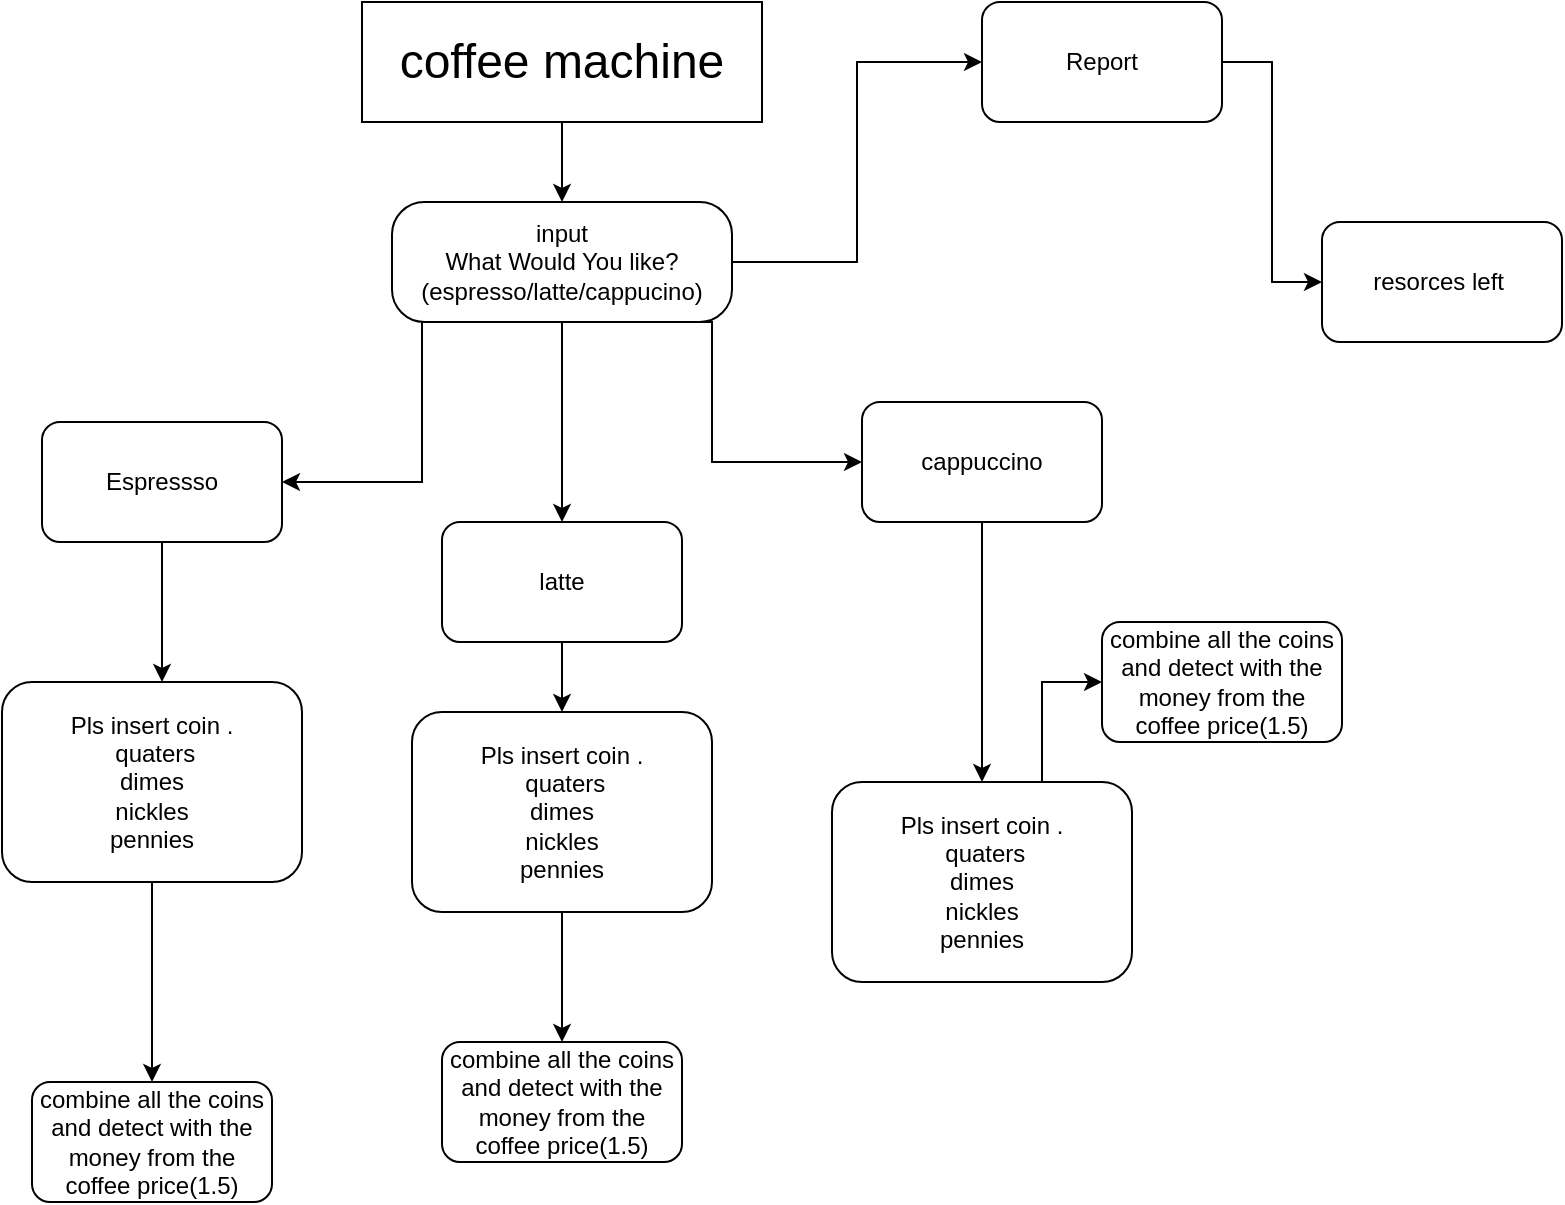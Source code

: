 <mxfile version="22.1.3" type="github">
  <diagram id="C5RBs43oDa-KdzZeNtuy" name="Page-1">
    <mxGraphModel dx="795" dy="651" grid="1" gridSize="10" guides="1" tooltips="1" connect="1" arrows="1" fold="1" page="1" pageScale="1" pageWidth="827" pageHeight="1169" math="0" shadow="0">
      <root>
        <mxCell id="WIyWlLk6GJQsqaUBKTNV-0" />
        <mxCell id="WIyWlLk6GJQsqaUBKTNV-1" parent="WIyWlLk6GJQsqaUBKTNV-0" />
        <mxCell id="vU6tflBY2Oa9qITrF131-1" style="edgeStyle=elbowEdgeStyle;rounded=0;orthogonalLoop=1;jettySize=auto;html=1;exitX=0.5;exitY=1;exitDx=0;exitDy=0;" parent="WIyWlLk6GJQsqaUBKTNV-1" source="mSUpR_fla1lzJgeqvzbN-0" target="vU6tflBY2Oa9qITrF131-0" edge="1">
          <mxGeometry relative="1" as="geometry" />
        </mxCell>
        <mxCell id="mSUpR_fla1lzJgeqvzbN-0" value="&lt;font style=&quot;font-size: 24px;&quot;&gt;coffee machine&lt;/font&gt;" style="rounded=0;whiteSpace=wrap;html=1;" parent="WIyWlLk6GJQsqaUBKTNV-1" vertex="1">
          <mxGeometry x="290" y="130" width="200" height="60" as="geometry" />
        </mxCell>
        <mxCell id="vU6tflBY2Oa9qITrF131-7" style="edgeStyle=elbowEdgeStyle;rounded=0;orthogonalLoop=1;jettySize=auto;html=1;exitX=0.5;exitY=1;exitDx=0;exitDy=0;" parent="WIyWlLk6GJQsqaUBKTNV-1" source="vU6tflBY2Oa9qITrF131-0" target="vU6tflBY2Oa9qITrF131-3" edge="1">
          <mxGeometry relative="1" as="geometry" />
        </mxCell>
        <mxCell id="vU6tflBY2Oa9qITrF131-9" style="edgeStyle=elbowEdgeStyle;rounded=0;orthogonalLoop=1;jettySize=auto;html=1;exitX=0.5;exitY=1;exitDx=0;exitDy=0;" parent="WIyWlLk6GJQsqaUBKTNV-1" source="vU6tflBY2Oa9qITrF131-0" target="vU6tflBY2Oa9qITrF131-8" edge="1">
          <mxGeometry relative="1" as="geometry" />
        </mxCell>
        <mxCell id="vU6tflBY2Oa9qITrF131-11" style="edgeStyle=elbowEdgeStyle;rounded=0;orthogonalLoop=1;jettySize=auto;html=1;exitX=0.5;exitY=1;exitDx=0;exitDy=0;" parent="WIyWlLk6GJQsqaUBKTNV-1" source="vU6tflBY2Oa9qITrF131-0" target="vU6tflBY2Oa9qITrF131-10" edge="1">
          <mxGeometry relative="1" as="geometry" />
        </mxCell>
        <mxCell id="g4_mBbpCx-g2TGvKpT8C-1" style="edgeStyle=elbowEdgeStyle;rounded=0;orthogonalLoop=1;jettySize=auto;html=1;exitX=1;exitY=0.5;exitDx=0;exitDy=0;entryX=0;entryY=0.5;entryDx=0;entryDy=0;" edge="1" parent="WIyWlLk6GJQsqaUBKTNV-1" source="vU6tflBY2Oa9qITrF131-0" target="g4_mBbpCx-g2TGvKpT8C-0">
          <mxGeometry relative="1" as="geometry" />
        </mxCell>
        <mxCell id="vU6tflBY2Oa9qITrF131-0" value="input&lt;br&gt;What Would You like?&lt;br&gt;(espresso/latte/cappucino)" style="rounded=1;whiteSpace=wrap;html=1;arcSize=27;" parent="WIyWlLk6GJQsqaUBKTNV-1" vertex="1">
          <mxGeometry x="305" y="230" width="170" height="60" as="geometry" />
        </mxCell>
        <mxCell id="g4_mBbpCx-g2TGvKpT8C-3" value="" style="edgeStyle=elbowEdgeStyle;rounded=0;orthogonalLoop=1;jettySize=auto;html=1;" edge="1" parent="WIyWlLk6GJQsqaUBKTNV-1" source="vU6tflBY2Oa9qITrF131-3" target="g4_mBbpCx-g2TGvKpT8C-2">
          <mxGeometry relative="1" as="geometry" />
        </mxCell>
        <mxCell id="vU6tflBY2Oa9qITrF131-3" value="Espressso" style="rounded=1;whiteSpace=wrap;html=1;" parent="WIyWlLk6GJQsqaUBKTNV-1" vertex="1">
          <mxGeometry x="130" y="340" width="120" height="60" as="geometry" />
        </mxCell>
        <mxCell id="g4_mBbpCx-g2TGvKpT8C-16" style="edgeStyle=elbowEdgeStyle;rounded=0;orthogonalLoop=1;jettySize=auto;html=1;exitX=0.5;exitY=1;exitDx=0;exitDy=0;" edge="1" parent="WIyWlLk6GJQsqaUBKTNV-1" source="vU6tflBY2Oa9qITrF131-8" target="g4_mBbpCx-g2TGvKpT8C-14">
          <mxGeometry relative="1" as="geometry" />
        </mxCell>
        <mxCell id="vU6tflBY2Oa9qITrF131-8" value="latte" style="rounded=1;whiteSpace=wrap;html=1;" parent="WIyWlLk6GJQsqaUBKTNV-1" vertex="1">
          <mxGeometry x="330" y="390" width="120" height="60" as="geometry" />
        </mxCell>
        <mxCell id="g4_mBbpCx-g2TGvKpT8C-17" style="edgeStyle=elbowEdgeStyle;rounded=0;orthogonalLoop=1;jettySize=auto;html=1;exitX=0.5;exitY=1;exitDx=0;exitDy=0;entryX=0.5;entryY=0;entryDx=0;entryDy=0;" edge="1" parent="WIyWlLk6GJQsqaUBKTNV-1" source="vU6tflBY2Oa9qITrF131-10" target="g4_mBbpCx-g2TGvKpT8C-15">
          <mxGeometry relative="1" as="geometry" />
        </mxCell>
        <mxCell id="vU6tflBY2Oa9qITrF131-10" value="cappuccino" style="rounded=1;whiteSpace=wrap;html=1;" parent="WIyWlLk6GJQsqaUBKTNV-1" vertex="1">
          <mxGeometry x="540" y="330" width="120" height="60" as="geometry" />
        </mxCell>
        <mxCell id="g4_mBbpCx-g2TGvKpT8C-5" value="" style="edgeStyle=elbowEdgeStyle;rounded=0;orthogonalLoop=1;jettySize=auto;html=1;" edge="1" parent="WIyWlLk6GJQsqaUBKTNV-1" source="g4_mBbpCx-g2TGvKpT8C-0" target="g4_mBbpCx-g2TGvKpT8C-4">
          <mxGeometry relative="1" as="geometry" />
        </mxCell>
        <mxCell id="g4_mBbpCx-g2TGvKpT8C-0" value="Report" style="rounded=1;whiteSpace=wrap;html=1;" vertex="1" parent="WIyWlLk6GJQsqaUBKTNV-1">
          <mxGeometry x="600" y="130" width="120" height="60" as="geometry" />
        </mxCell>
        <mxCell id="g4_mBbpCx-g2TGvKpT8C-20" value="" style="edgeStyle=elbowEdgeStyle;rounded=0;orthogonalLoop=1;jettySize=auto;html=1;" edge="1" parent="WIyWlLk6GJQsqaUBKTNV-1" source="g4_mBbpCx-g2TGvKpT8C-2" target="g4_mBbpCx-g2TGvKpT8C-19">
          <mxGeometry relative="1" as="geometry" />
        </mxCell>
        <mxCell id="g4_mBbpCx-g2TGvKpT8C-2" value="Pls insert coin .&lt;br&gt;&amp;nbsp;quaters&lt;br&gt;dimes&lt;br&gt;nickles&lt;br&gt;pennies&lt;br&gt;" style="whiteSpace=wrap;html=1;rounded=1;" vertex="1" parent="WIyWlLk6GJQsqaUBKTNV-1">
          <mxGeometry x="110" y="470" width="150" height="100" as="geometry" />
        </mxCell>
        <mxCell id="g4_mBbpCx-g2TGvKpT8C-4" value="resorces left&amp;nbsp;" style="whiteSpace=wrap;html=1;rounded=1;" vertex="1" parent="WIyWlLk6GJQsqaUBKTNV-1">
          <mxGeometry x="770" y="240" width="120" height="60" as="geometry" />
        </mxCell>
        <mxCell id="g4_mBbpCx-g2TGvKpT8C-22" value="" style="edgeStyle=elbowEdgeStyle;rounded=0;orthogonalLoop=1;jettySize=auto;html=1;" edge="1" parent="WIyWlLk6GJQsqaUBKTNV-1" source="g4_mBbpCx-g2TGvKpT8C-14" target="g4_mBbpCx-g2TGvKpT8C-21">
          <mxGeometry relative="1" as="geometry" />
        </mxCell>
        <mxCell id="g4_mBbpCx-g2TGvKpT8C-14" value="Pls insert coin .&lt;br&gt;&amp;nbsp;quaters&lt;br&gt;dimes&lt;br&gt;nickles&lt;br&gt;pennies&lt;br&gt;" style="whiteSpace=wrap;html=1;rounded=1;" vertex="1" parent="WIyWlLk6GJQsqaUBKTNV-1">
          <mxGeometry x="315" y="485" width="150" height="100" as="geometry" />
        </mxCell>
        <mxCell id="g4_mBbpCx-g2TGvKpT8C-24" style="edgeStyle=elbowEdgeStyle;rounded=0;orthogonalLoop=1;jettySize=auto;html=1;exitX=0.5;exitY=1;exitDx=0;exitDy=0;" edge="1" parent="WIyWlLk6GJQsqaUBKTNV-1" source="g4_mBbpCx-g2TGvKpT8C-15" target="g4_mBbpCx-g2TGvKpT8C-23">
          <mxGeometry relative="1" as="geometry" />
        </mxCell>
        <mxCell id="g4_mBbpCx-g2TGvKpT8C-15" value="Pls insert coin .&lt;br&gt;&amp;nbsp;quaters&lt;br&gt;dimes&lt;br&gt;nickles&lt;br&gt;pennies&lt;br&gt;" style="whiteSpace=wrap;html=1;rounded=1;" vertex="1" parent="WIyWlLk6GJQsqaUBKTNV-1">
          <mxGeometry x="525" y="520" width="150" height="100" as="geometry" />
        </mxCell>
        <mxCell id="g4_mBbpCx-g2TGvKpT8C-19" value="combine all the coins&lt;br&gt;and detect with the money from the coffee price(1.5)" style="whiteSpace=wrap;html=1;rounded=1;" vertex="1" parent="WIyWlLk6GJQsqaUBKTNV-1">
          <mxGeometry x="125" y="670" width="120" height="60" as="geometry" />
        </mxCell>
        <mxCell id="g4_mBbpCx-g2TGvKpT8C-21" value="combine all the coins&lt;br&gt;and detect with the money from the coffee price(1.5)" style="whiteSpace=wrap;html=1;rounded=1;" vertex="1" parent="WIyWlLk6GJQsqaUBKTNV-1">
          <mxGeometry x="330" y="650" width="120" height="60" as="geometry" />
        </mxCell>
        <mxCell id="g4_mBbpCx-g2TGvKpT8C-23" value="combine all the coins&lt;br&gt;and detect with the money from the coffee price(1.5)" style="whiteSpace=wrap;html=1;rounded=1;" vertex="1" parent="WIyWlLk6GJQsqaUBKTNV-1">
          <mxGeometry x="660" y="440" width="120" height="60" as="geometry" />
        </mxCell>
      </root>
    </mxGraphModel>
  </diagram>
</mxfile>
